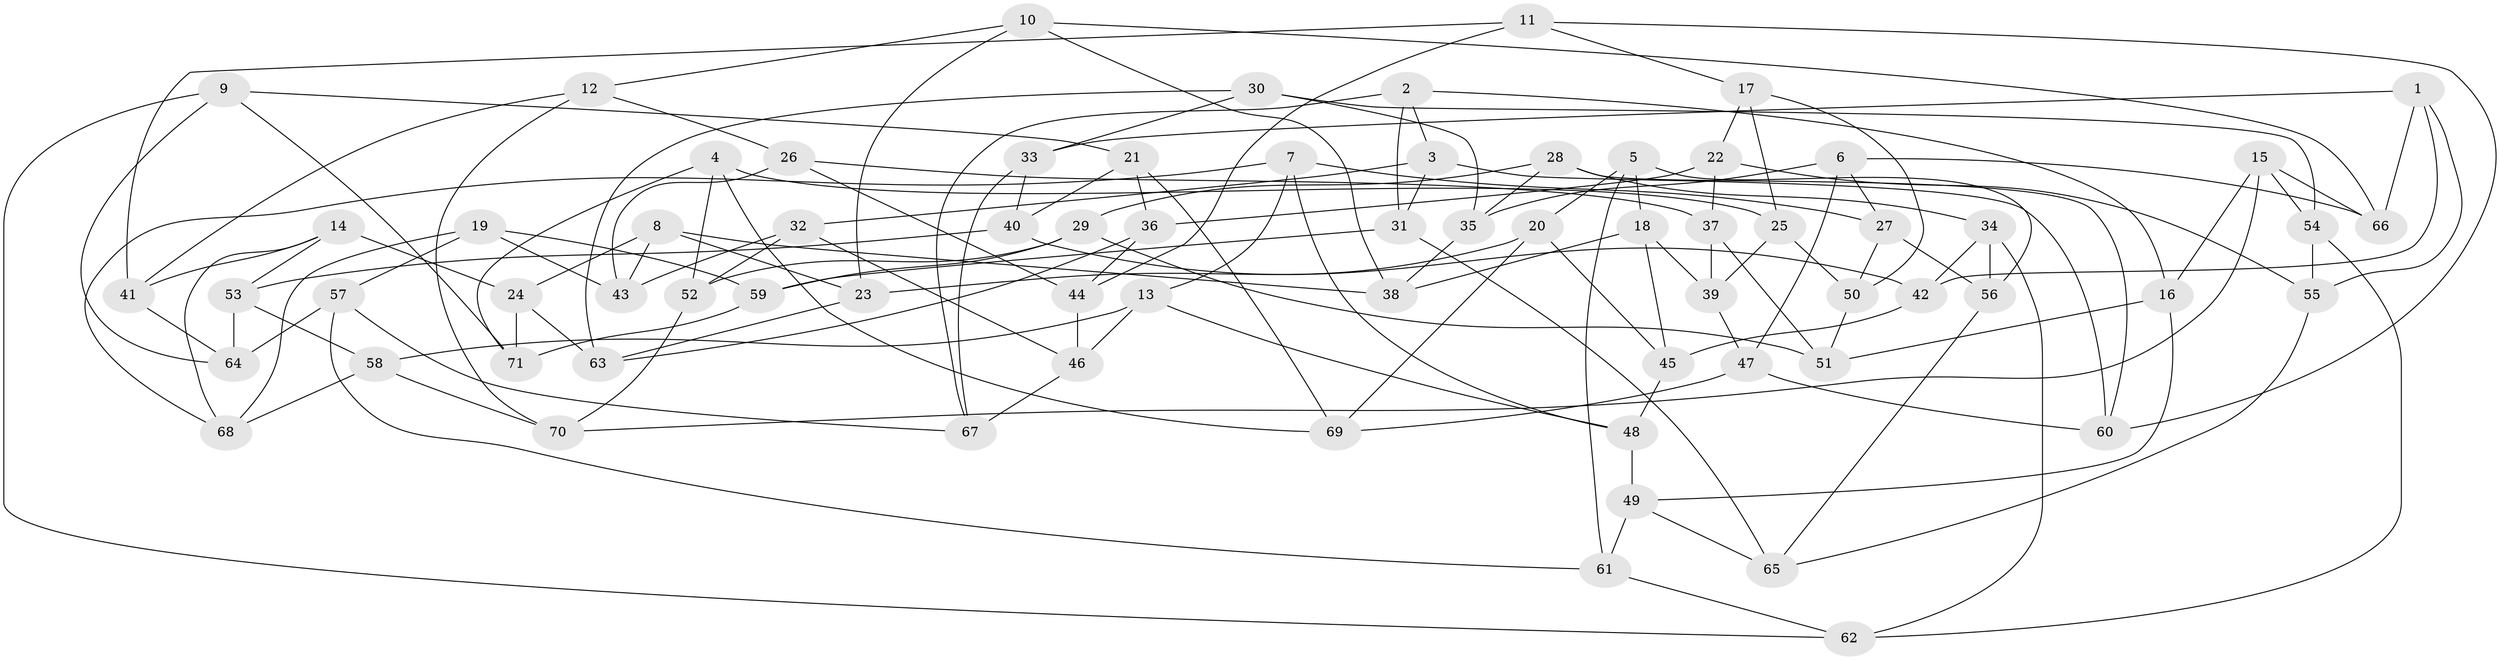 // coarse degree distribution, {6: 0.5348837209302325, 5: 0.11627906976744186, 3: 0.023255813953488372, 4: 0.32558139534883723}
// Generated by graph-tools (version 1.1) at 2025/42/03/06/25 10:42:21]
// undirected, 71 vertices, 142 edges
graph export_dot {
graph [start="1"]
  node [color=gray90,style=filled];
  1;
  2;
  3;
  4;
  5;
  6;
  7;
  8;
  9;
  10;
  11;
  12;
  13;
  14;
  15;
  16;
  17;
  18;
  19;
  20;
  21;
  22;
  23;
  24;
  25;
  26;
  27;
  28;
  29;
  30;
  31;
  32;
  33;
  34;
  35;
  36;
  37;
  38;
  39;
  40;
  41;
  42;
  43;
  44;
  45;
  46;
  47;
  48;
  49;
  50;
  51;
  52;
  53;
  54;
  55;
  56;
  57;
  58;
  59;
  60;
  61;
  62;
  63;
  64;
  65;
  66;
  67;
  68;
  69;
  70;
  71;
  1 -- 66;
  1 -- 55;
  1 -- 33;
  1 -- 42;
  2 -- 3;
  2 -- 67;
  2 -- 16;
  2 -- 31;
  3 -- 32;
  3 -- 60;
  3 -- 31;
  4 -- 52;
  4 -- 69;
  4 -- 25;
  4 -- 71;
  5 -- 61;
  5 -- 20;
  5 -- 18;
  5 -- 56;
  6 -- 66;
  6 -- 47;
  6 -- 27;
  6 -- 35;
  7 -- 13;
  7 -- 68;
  7 -- 27;
  7 -- 48;
  8 -- 24;
  8 -- 23;
  8 -- 38;
  8 -- 43;
  9 -- 21;
  9 -- 71;
  9 -- 64;
  9 -- 62;
  10 -- 66;
  10 -- 38;
  10 -- 23;
  10 -- 12;
  11 -- 41;
  11 -- 44;
  11 -- 60;
  11 -- 17;
  12 -- 70;
  12 -- 41;
  12 -- 26;
  13 -- 58;
  13 -- 48;
  13 -- 46;
  14 -- 41;
  14 -- 24;
  14 -- 68;
  14 -- 53;
  15 -- 70;
  15 -- 54;
  15 -- 16;
  15 -- 66;
  16 -- 51;
  16 -- 49;
  17 -- 50;
  17 -- 25;
  17 -- 22;
  18 -- 39;
  18 -- 38;
  18 -- 45;
  19 -- 43;
  19 -- 68;
  19 -- 57;
  19 -- 59;
  20 -- 23;
  20 -- 69;
  20 -- 45;
  21 -- 40;
  21 -- 36;
  21 -- 69;
  22 -- 37;
  22 -- 36;
  22 -- 55;
  23 -- 63;
  24 -- 63;
  24 -- 71;
  25 -- 50;
  25 -- 39;
  26 -- 37;
  26 -- 43;
  26 -- 44;
  27 -- 50;
  27 -- 56;
  28 -- 60;
  28 -- 35;
  28 -- 34;
  28 -- 29;
  29 -- 51;
  29 -- 59;
  29 -- 52;
  30 -- 63;
  30 -- 35;
  30 -- 54;
  30 -- 33;
  31 -- 65;
  31 -- 59;
  32 -- 46;
  32 -- 52;
  32 -- 43;
  33 -- 40;
  33 -- 67;
  34 -- 56;
  34 -- 42;
  34 -- 62;
  35 -- 38;
  36 -- 44;
  36 -- 63;
  37 -- 39;
  37 -- 51;
  39 -- 47;
  40 -- 53;
  40 -- 42;
  41 -- 64;
  42 -- 45;
  44 -- 46;
  45 -- 48;
  46 -- 67;
  47 -- 60;
  47 -- 69;
  48 -- 49;
  49 -- 61;
  49 -- 65;
  50 -- 51;
  52 -- 70;
  53 -- 64;
  53 -- 58;
  54 -- 62;
  54 -- 55;
  55 -- 65;
  56 -- 65;
  57 -- 61;
  57 -- 64;
  57 -- 67;
  58 -- 68;
  58 -- 70;
  59 -- 71;
  61 -- 62;
}
